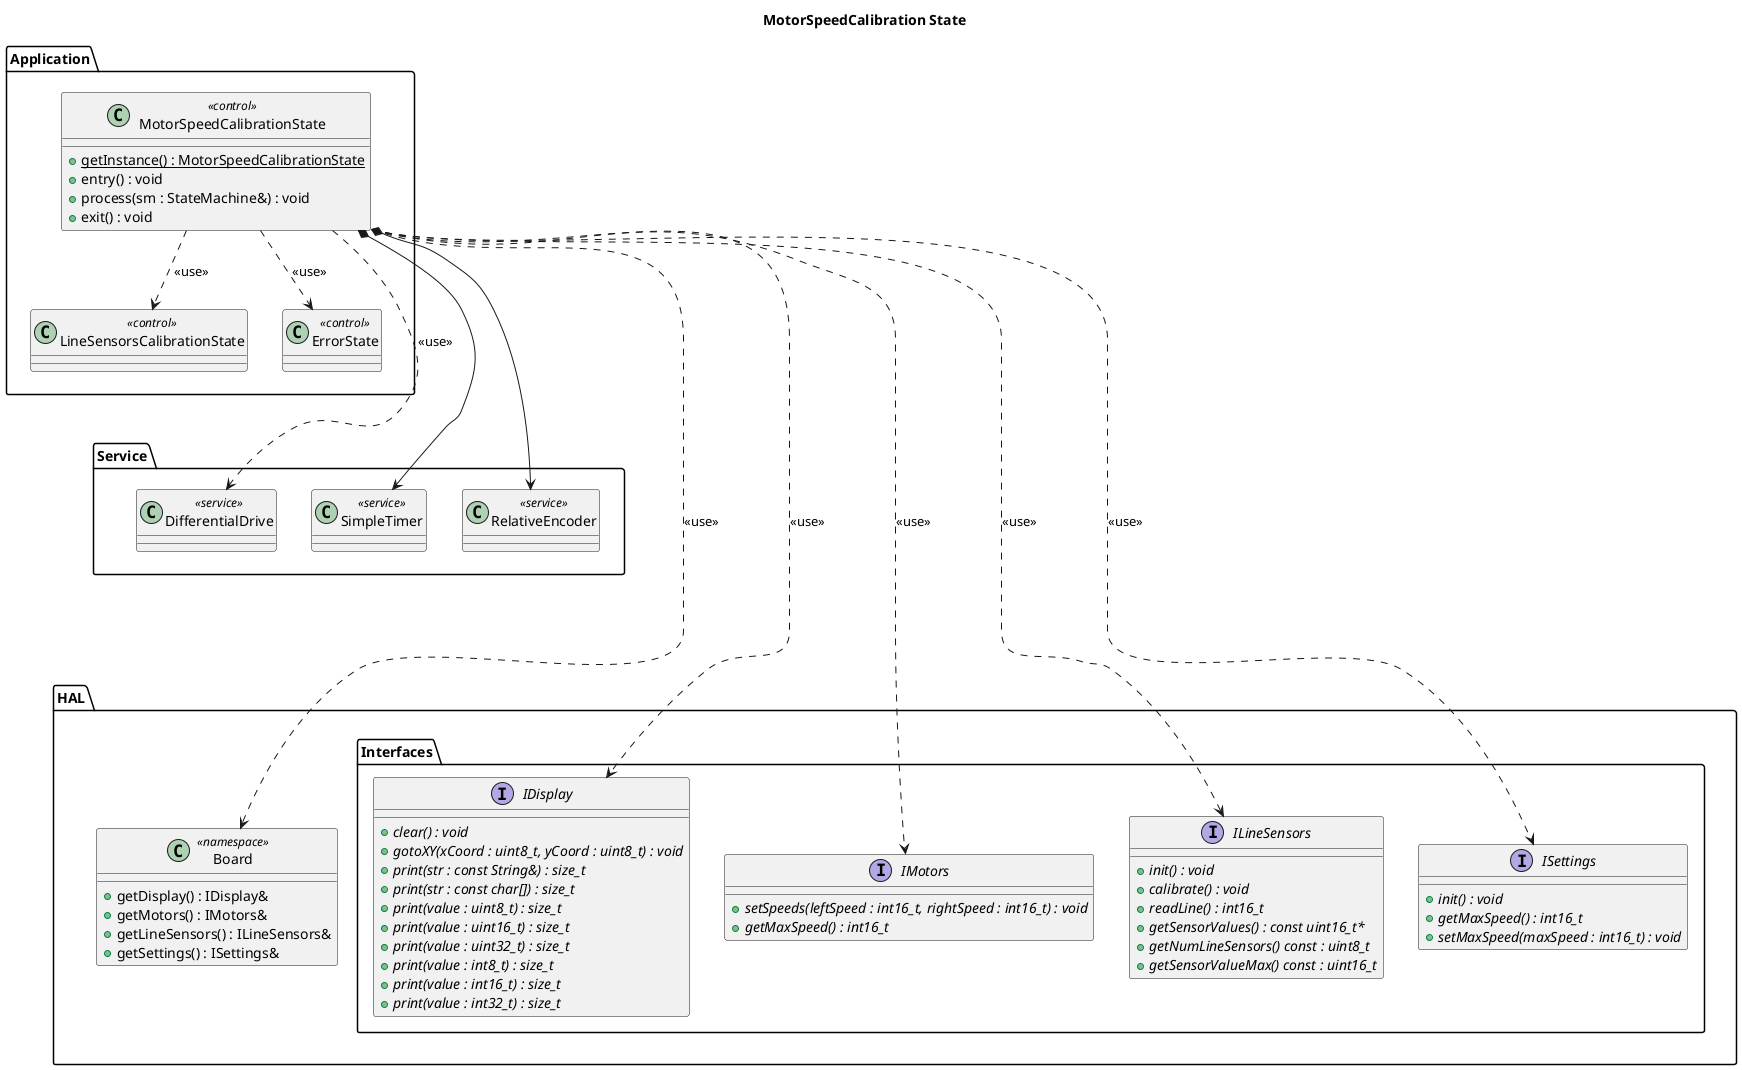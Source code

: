 @startuml

title MotorSpeedCalibration State

package "Application" as appLayer {

    class MotorSpeedCalibrationState <<control>> {
        + {static} getInstance() : MotorSpeedCalibrationState
        + entry() : void
        + process(sm : StateMachine&) : void
        + exit() : void
    }

    class LineSensorsCalibrationState <<control>>
    class ErrorState <<control>>

    MotorSpeedCalibrationState ..> LineSensorsCalibrationState: <<use>>
    MotorSpeedCalibrationState ..> ErrorState: <<use>>
}

package "Service" as serviceLayer {

    class SimpleTimer <<service>>
    class RelativeEncoder <<service>>
    class DifferentialDrive <<service>>
}

package "HAL" as hal {

    package "Interfaces" as halInterfaces {
        interface IDisplay {
            + {abstract} clear() : void
            + {abstract} gotoXY(xCoord : uint8_t, yCoord : uint8_t) : void
            + {abstract} print(str : const String&) : size_t
            + {abstract} print(str : const char[]) : size_t
            + {abstract} print(value : uint8_t) : size_t
            + {abstract} print(value : uint16_t) : size_t
            + {abstract} print(value : uint32_t) : size_t
            + {abstract} print(value : int8_t) : size_t
            + {abstract} print(value : int16_t) : size_t
            + {abstract} print(value : int32_t) : size_t
        }

        interface IMotors {
            + {abstract} setSpeeds(leftSpeed : int16_t, rightSpeed : int16_t) : void
            + {abstract} getMaxSpeed() : int16_t
        }

        interface ILineSensors {
            + {abstract} init() : void
            + {abstract} calibrate() : void
            + {abstract} readLine() : int16_t
            + {abstract} getSensorValues() : const uint16_t*
            + {abstract} getNumLineSensors() const : uint8_t
            + {abstract} getSensorValueMax() const : uint16_t
        }

        interface ISettings {
            + {abstract} init() : void
            + {abstract} getMaxSpeed() : int16_t
            + {abstract} setMaxSpeed(maxSpeed : int16_t) : void
        }
    }

    class Board << namespace >> {
        + getDisplay() : IDisplay&
        + getMotors() : IMotors&
        + getLineSensors() : ILineSensors&
        + getSettings() : ISettings&
    }
}

appLayer -[hidden]-- serviceLayer
serviceLayer -[hidden]-- hal

MotorSpeedCalibrationState ....> IDisplay: <<use>>
MotorSpeedCalibrationState ....> IMotors: <<use>>
MotorSpeedCalibrationState ....> ILineSensors: <<use>>
MotorSpeedCalibrationState ....> ISettings: <<use>>
MotorSpeedCalibrationState ....> Board: <<use>>
MotorSpeedCalibrationState *--> SimpleTimer
MotorSpeedCalibrationState *--> RelativeEncoder
MotorSpeedCalibrationState ...> DifferentialDrive: <<use>>

@enduml